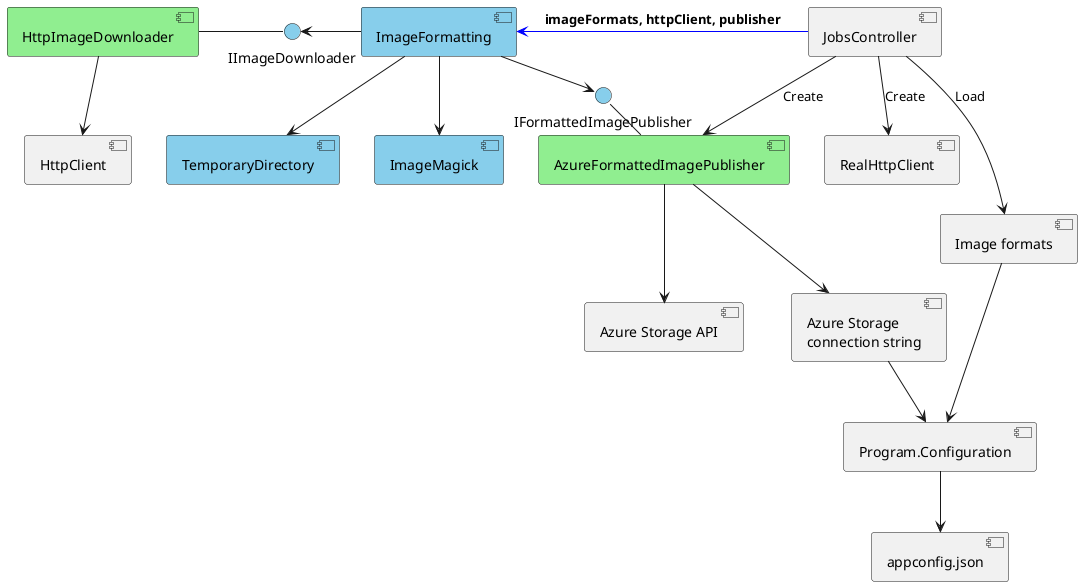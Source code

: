 @startuml

[ImageFormatting] as IF #skyblue
[TemporaryDirectory] #skyblue
[ImageMagick] #skyblue

() IImageDownloader #skyblue
[HttpImageDownloader] #lightgreen
[HttpImageDownloader] --> [HttpClient]

() IFormattedImagePublisher #skyblue
[AzureFormattedImagePublisher] #lightgreen
[AzureFormattedImagePublisher] --> [Azure Storage API]

IImageDownloader -left- [HttpImageDownloader]
IFormattedImagePublisher -right- [AzureFormattedImagePublisher]

[JobsController] -left-> IF #blue : **imageFormats, httpClient, publisher**
[JobsController] --> [AzureFormattedImagePublisher] : Create
[JobsController] --> [RealHttpClient] : Create

IF --> [ImageMagick]
IF --> [TemporaryDirectory]

IF -left-> IImageDownloader
IF -right-> IFormattedImagePublisher

[JobsController] --> [Image formats] : Load
[Image formats] --> [Program.Configuration]
[Program.Configuration] --> [appconfig.json]

[AzureFormattedImagePublisher] --> [Azure Storage\nconnection string]
[Azure Storage\nconnection string] -down-> [Program.Configuration]

@enduml
